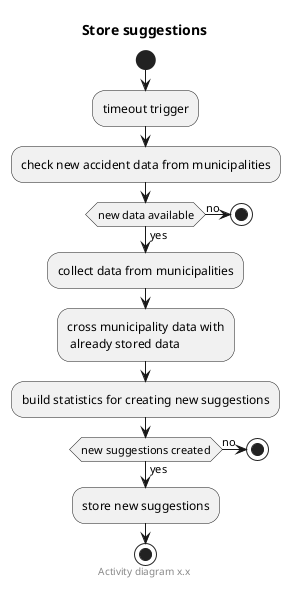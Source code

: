 @startuml

title Store suggestions

start
:timeout trigger;
:check new accident data from municipalities;

if (new data available) then (yes)

  :collect data from municipalities;

  :cross municipality data with
   already stored data;

  :build statistics for creating new suggestions;

  if (new suggestions created) then (yes)
    :store new suggestions;

  else (no)
    stop
  endif

else (no)
  stop

endif

stop

footer Activity diagram x.x

@enduml
